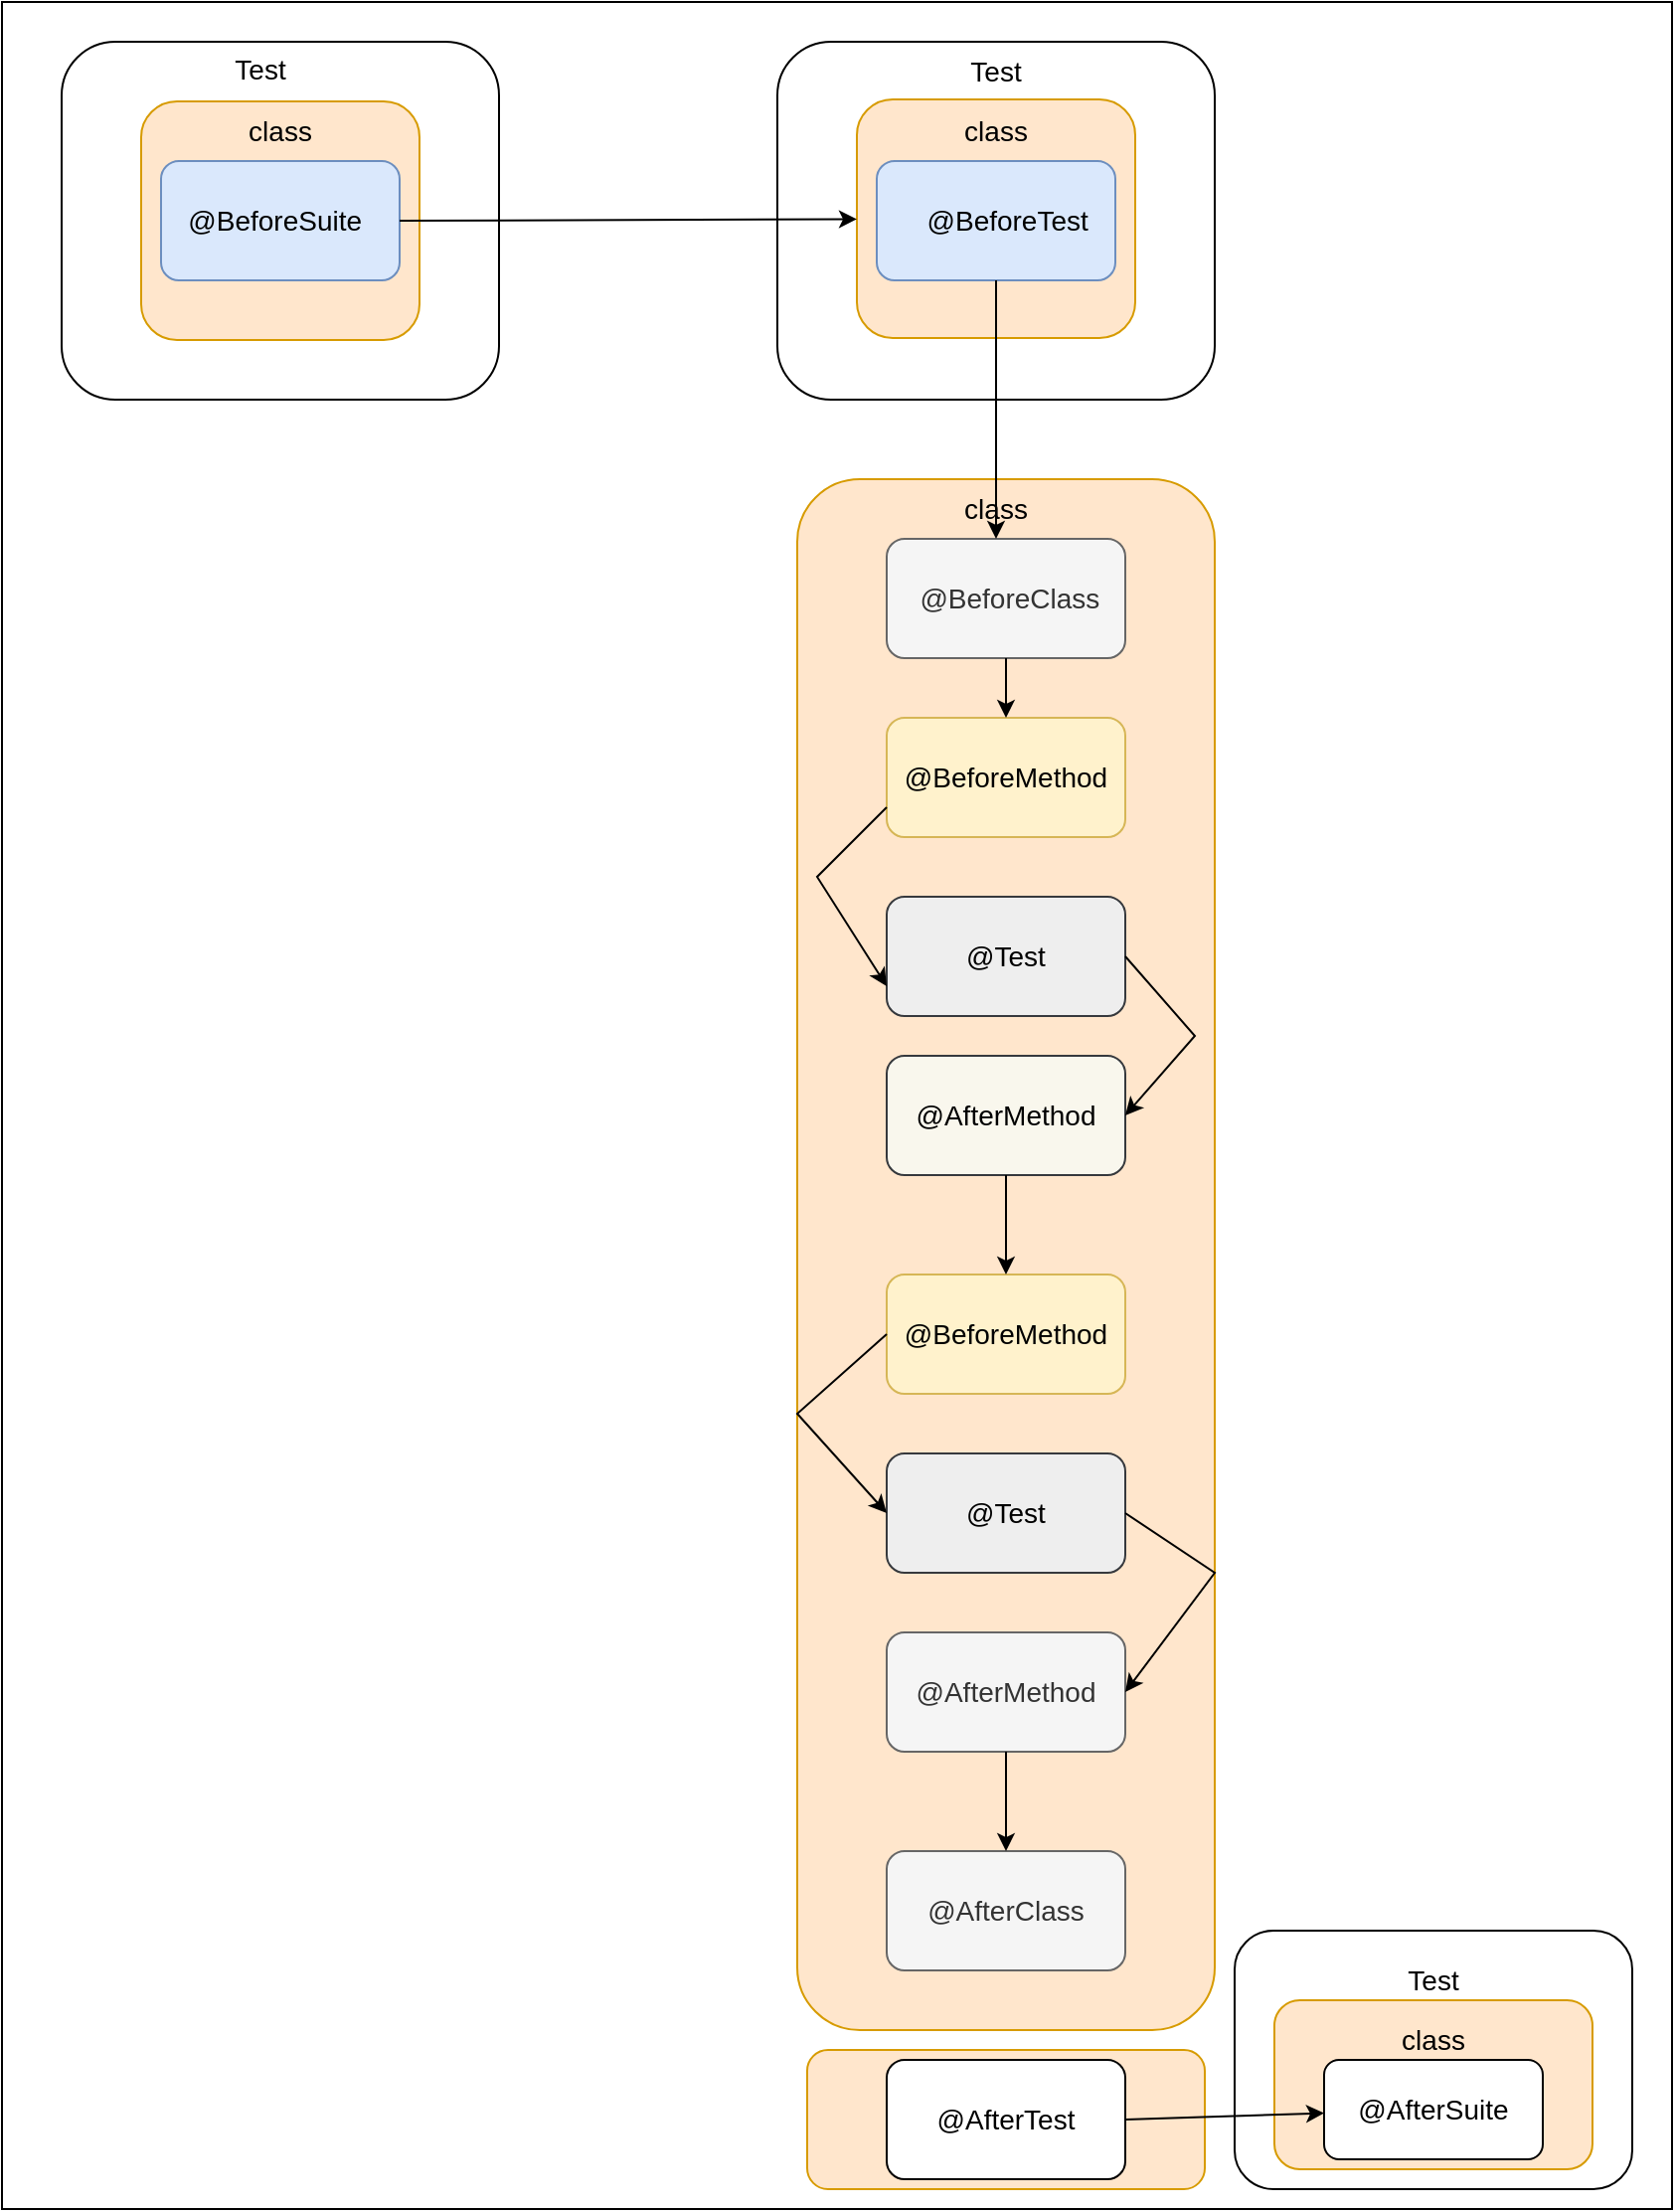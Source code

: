 <mxfile version="15.5.9" type="device"><diagram id="HFtFUpGiRLf5Z-I6gt41" name="Page-1"><mxGraphModel dx="1021" dy="500" grid="1" gridSize="10" guides="1" tooltips="1" connect="1" arrows="1" fold="1" page="1" pageScale="1" pageWidth="827" pageHeight="583" math="0" shadow="0"><root><mxCell id="0"/><mxCell id="1" parent="0"/><mxCell id="j7Js6PnEHaOtvyIi92qA-1" value="z" style="rounded=0;whiteSpace=wrap;html=1;" vertex="1" parent="1"><mxGeometry x="40" y="40" width="840" height="1110" as="geometry"/></mxCell><mxCell id="j7Js6PnEHaOtvyIi92qA-2" value="" style="rounded=1;whiteSpace=wrap;html=1;align=left;" vertex="1" parent="1"><mxGeometry x="70" y="60" width="220" height="180" as="geometry"/></mxCell><mxCell id="j7Js6PnEHaOtvyIi92qA-5" value="&lt;div style=&quot;text-align: justify&quot;&gt;&lt;/div&gt;" style="rounded=1;whiteSpace=wrap;html=1;fontSize=12;align=left;fillColor=#ffe6cc;strokeColor=#d79b00;" vertex="1" parent="1"><mxGeometry x="110" y="90" width="140" height="120" as="geometry"/></mxCell><mxCell id="j7Js6PnEHaOtvyIi92qA-6" value="&lt;h2 style=&quot;font-size: 14px&quot;&gt;&lt;span style=&quot;font-weight: normal&quot;&gt;&amp;nbsp; &amp;nbsp;@BeforeSuite&lt;/span&gt;&lt;/h2&gt;" style="rounded=1;whiteSpace=wrap;html=1;fontSize=12;align=left;fillColor=#dae8fc;strokeColor=#6c8ebf;" vertex="1" parent="1"><mxGeometry x="120" y="120" width="120" height="60" as="geometry"/></mxCell><mxCell id="j7Js6PnEHaOtvyIi92qA-7" value="class" style="text;html=1;strokeColor=none;fillColor=none;align=center;verticalAlign=middle;whiteSpace=wrap;rounded=0;fontSize=14;" vertex="1" parent="1"><mxGeometry x="150" y="90" width="60" height="30" as="geometry"/></mxCell><mxCell id="j7Js6PnEHaOtvyIi92qA-8" value="Test" style="text;html=1;strokeColor=none;fillColor=none;align=center;verticalAlign=middle;whiteSpace=wrap;rounded=0;fontSize=14;" vertex="1" parent="1"><mxGeometry x="140" y="59" width="60" height="30" as="geometry"/></mxCell><mxCell id="j7Js6PnEHaOtvyIi92qA-11" value="" style="rounded=1;whiteSpace=wrap;html=1;align=left;" vertex="1" parent="1"><mxGeometry x="430" y="60" width="220" height="180" as="geometry"/></mxCell><mxCell id="j7Js6PnEHaOtvyIi92qA-12" value="&lt;div style=&quot;text-align: justify&quot;&gt;&lt;/div&gt;" style="rounded=1;whiteSpace=wrap;html=1;fontSize=12;align=left;fillColor=#ffe6cc;strokeColor=#d79b00;" vertex="1" parent="1"><mxGeometry x="470" y="89" width="140" height="120" as="geometry"/></mxCell><mxCell id="j7Js6PnEHaOtvyIi92qA-13" value="&lt;h2 style=&quot;font-size: 14px&quot;&gt;&lt;span style=&quot;font-weight: normal&quot;&gt;&amp;nbsp; &amp;nbsp;@BeforeTest&lt;/span&gt;&lt;/h2&gt;" style="rounded=1;whiteSpace=wrap;html=1;fontSize=12;align=center;fillColor=#dae8fc;strokeColor=#6c8ebf;" vertex="1" parent="1"><mxGeometry x="480" y="120" width="120" height="60" as="geometry"/></mxCell><mxCell id="j7Js6PnEHaOtvyIi92qA-14" value="class" style="text;html=1;strokeColor=none;fillColor=none;align=center;verticalAlign=middle;whiteSpace=wrap;rounded=0;fontSize=14;" vertex="1" parent="1"><mxGeometry x="510" y="90" width="60" height="30" as="geometry"/></mxCell><mxCell id="j7Js6PnEHaOtvyIi92qA-15" value="Test" style="text;html=1;strokeColor=none;fillColor=none;align=center;verticalAlign=middle;whiteSpace=wrap;rounded=0;fontSize=14;" vertex="1" parent="1"><mxGeometry x="510" y="60" width="60" height="30" as="geometry"/></mxCell><mxCell id="j7Js6PnEHaOtvyIi92qA-18" value="" style="rounded=1;whiteSpace=wrap;html=1;fontSize=14;align=left;fillColor=#ffe6cc;strokeColor=#d79b00;" vertex="1" parent="1"><mxGeometry x="440" y="280" width="210" height="780" as="geometry"/></mxCell><mxCell id="j7Js6PnEHaOtvyIi92qA-19" value="&amp;nbsp;@BeforeClass" style="rounded=1;whiteSpace=wrap;html=1;fontSize=14;align=center;fillColor=#f5f5f5;fontColor=#333333;strokeColor=#666666;" vertex="1" parent="1"><mxGeometry x="485" y="310" width="120" height="60" as="geometry"/></mxCell><mxCell id="j7Js6PnEHaOtvyIi92qA-20" value="@BeforeMethod" style="rounded=1;whiteSpace=wrap;html=1;fontSize=14;align=center;fillColor=#fff2cc;strokeColor=#d6b656;" vertex="1" parent="1"><mxGeometry x="485" y="400" width="120" height="60" as="geometry"/></mxCell><mxCell id="j7Js6PnEHaOtvyIi92qA-22" value="@Test" style="rounded=1;whiteSpace=wrap;html=1;fontSize=14;align=center;fillColor=#eeeeee;strokeColor=#36393d;" vertex="1" parent="1"><mxGeometry x="485" y="490" width="120" height="60" as="geometry"/></mxCell><mxCell id="j7Js6PnEHaOtvyIi92qA-24" value="@BeforeMethod" style="rounded=1;whiteSpace=wrap;html=1;fontSize=14;align=center;fillColor=#fff2cc;strokeColor=#d6b656;" vertex="1" parent="1"><mxGeometry x="485" y="680" width="120" height="60" as="geometry"/></mxCell><mxCell id="j7Js6PnEHaOtvyIi92qA-26" value="@Test" style="rounded=1;whiteSpace=wrap;html=1;fontSize=14;align=center;fillColor=#eeeeee;strokeColor=#36393d;" vertex="1" parent="1"><mxGeometry x="485" y="770" width="120" height="60" as="geometry"/></mxCell><mxCell id="j7Js6PnEHaOtvyIi92qA-27" value="@AfterMethod" style="rounded=1;whiteSpace=wrap;html=1;fontSize=14;align=center;fillColor=#f5f5f5;strokeColor=#666666;fontColor=#333333;" vertex="1" parent="1"><mxGeometry x="485" y="860" width="120" height="60" as="geometry"/></mxCell><mxCell id="j7Js6PnEHaOtvyIi92qA-28" value="@AfterClass" style="rounded=1;whiteSpace=wrap;html=1;fontSize=14;align=center;fillColor=#f5f5f5;fontColor=#333333;strokeColor=#666666;" vertex="1" parent="1"><mxGeometry x="485" y="970" width="120" height="60" as="geometry"/></mxCell><mxCell id="j7Js6PnEHaOtvyIi92qA-30" value="@AfterMethod" style="rounded=1;whiteSpace=wrap;html=1;fontSize=14;align=center;fillColor=#f9f7ed;strokeColor=#36393d;" vertex="1" parent="1"><mxGeometry x="485" y="570" width="120" height="60" as="geometry"/></mxCell><mxCell id="j7Js6PnEHaOtvyIi92qA-31" value="class" style="text;html=1;strokeColor=none;fillColor=none;align=center;verticalAlign=middle;whiteSpace=wrap;rounded=0;fontSize=14;" vertex="1" parent="1"><mxGeometry x="510" y="280" width="60" height="30" as="geometry"/></mxCell><mxCell id="j7Js6PnEHaOtvyIi92qA-32" value="" style="endArrow=classic;html=1;rounded=0;fontSize=14;exitX=1;exitY=0.5;exitDx=0;exitDy=0;" edge="1" parent="1" source="j7Js6PnEHaOtvyIi92qA-6" target="j7Js6PnEHaOtvyIi92qA-12"><mxGeometry width="50" height="50" relative="1" as="geometry"><mxPoint x="240" y="170" as="sourcePoint"/><mxPoint x="290" y="120" as="targetPoint"/></mxGeometry></mxCell><mxCell id="j7Js6PnEHaOtvyIi92qA-33" value="" style="endArrow=classic;html=1;rounded=0;fontSize=14;exitX=0.5;exitY=1;exitDx=0;exitDy=0;" edge="1" parent="1" source="j7Js6PnEHaOtvyIi92qA-13"><mxGeometry width="50" height="50" relative="1" as="geometry"><mxPoint x="520" y="220" as="sourcePoint"/><mxPoint x="540" y="310" as="targetPoint"/></mxGeometry></mxCell><mxCell id="j7Js6PnEHaOtvyIi92qA-36" value="" style="endArrow=classic;html=1;rounded=0;fontSize=14;exitX=0.5;exitY=1;exitDx=0;exitDy=0;" edge="1" parent="1" source="j7Js6PnEHaOtvyIi92qA-19" target="j7Js6PnEHaOtvyIi92qA-20"><mxGeometry width="50" height="50" relative="1" as="geometry"><mxPoint x="520" y="400" as="sourcePoint"/><mxPoint x="570" y="350" as="targetPoint"/></mxGeometry></mxCell><mxCell id="j7Js6PnEHaOtvyIi92qA-42" value="" style="endArrow=classic;html=1;rounded=0;fontSize=14;exitX=0;exitY=0.75;exitDx=0;exitDy=0;entryX=0;entryY=0.75;entryDx=0;entryDy=0;" edge="1" parent="1" source="j7Js6PnEHaOtvyIi92qA-20" target="j7Js6PnEHaOtvyIi92qA-22"><mxGeometry width="50" height="50" relative="1" as="geometry"><mxPoint x="450" y="450" as="sourcePoint"/><mxPoint x="500" y="400" as="targetPoint"/><Array as="points"><mxPoint x="450" y="480"/></Array></mxGeometry></mxCell><mxCell id="j7Js6PnEHaOtvyIi92qA-43" value="" style="endArrow=classic;html=1;rounded=0;fontSize=14;exitX=1;exitY=0.5;exitDx=0;exitDy=0;entryX=1;entryY=0.5;entryDx=0;entryDy=0;" edge="1" parent="1" source="j7Js6PnEHaOtvyIi92qA-22" target="j7Js6PnEHaOtvyIi92qA-30"><mxGeometry width="50" height="50" relative="1" as="geometry"><mxPoint x="600" y="560" as="sourcePoint"/><mxPoint x="650" y="510" as="targetPoint"/><Array as="points"><mxPoint x="640" y="560"/></Array></mxGeometry></mxCell><mxCell id="j7Js6PnEHaOtvyIi92qA-44" value="" style="endArrow=classic;html=1;rounded=0;fontSize=14;exitX=0.5;exitY=1;exitDx=0;exitDy=0;entryX=0.5;entryY=0;entryDx=0;entryDy=0;" edge="1" parent="1" source="j7Js6PnEHaOtvyIi92qA-30" target="j7Js6PnEHaOtvyIi92qA-24"><mxGeometry width="50" height="50" relative="1" as="geometry"><mxPoint x="520" y="670" as="sourcePoint"/><mxPoint x="570" y="620" as="targetPoint"/></mxGeometry></mxCell><mxCell id="j7Js6PnEHaOtvyIi92qA-47" value="" style="endArrow=classic;html=1;rounded=0;fontSize=14;exitX=0;exitY=0.5;exitDx=0;exitDy=0;entryX=0;entryY=0.5;entryDx=0;entryDy=0;" edge="1" parent="1" source="j7Js6PnEHaOtvyIi92qA-24" target="j7Js6PnEHaOtvyIi92qA-26"><mxGeometry width="50" height="50" relative="1" as="geometry"><mxPoint x="480" y="760" as="sourcePoint"/><mxPoint x="530" y="710" as="targetPoint"/><Array as="points"><mxPoint x="440" y="750"/></Array></mxGeometry></mxCell><mxCell id="j7Js6PnEHaOtvyIi92qA-48" value="" style="endArrow=classic;html=1;rounded=0;fontSize=14;entryX=1;entryY=0.5;entryDx=0;entryDy=0;exitX=1;exitY=0.5;exitDx=0;exitDy=0;" edge="1" parent="1" source="j7Js6PnEHaOtvyIi92qA-26" target="j7Js6PnEHaOtvyIi92qA-27"><mxGeometry width="50" height="50" relative="1" as="geometry"><mxPoint x="600" y="830" as="sourcePoint"/><mxPoint x="650" y="780" as="targetPoint"/><Array as="points"><mxPoint x="650" y="830"/></Array></mxGeometry></mxCell><mxCell id="j7Js6PnEHaOtvyIi92qA-51" value="" style="endArrow=classic;html=1;rounded=0;fontSize=14;exitX=0.5;exitY=1;exitDx=0;exitDy=0;entryX=0.5;entryY=0;entryDx=0;entryDy=0;" edge="1" parent="1" source="j7Js6PnEHaOtvyIi92qA-27" target="j7Js6PnEHaOtvyIi92qA-28"><mxGeometry width="50" height="50" relative="1" as="geometry"><mxPoint x="510" y="950" as="sourcePoint"/><mxPoint x="545" y="930" as="targetPoint"/></mxGeometry></mxCell><mxCell id="j7Js6PnEHaOtvyIi92qA-52" value="" style="rounded=1;whiteSpace=wrap;html=1;fontSize=14;align=center;fillColor=#ffe6cc;strokeColor=#d79b00;" vertex="1" parent="1"><mxGeometry x="445" y="1070" width="200" height="70" as="geometry"/></mxCell><mxCell id="j7Js6PnEHaOtvyIi92qA-54" value="@AfterTest" style="rounded=1;whiteSpace=wrap;html=1;fontSize=14;align=center;" vertex="1" parent="1"><mxGeometry x="485" y="1075" width="120" height="60" as="geometry"/></mxCell><mxCell id="j7Js6PnEHaOtvyIi92qA-55" value="" style="rounded=1;whiteSpace=wrap;html=1;fontSize=14;align=left;" vertex="1" parent="1"><mxGeometry x="660" y="1010" width="200" height="130" as="geometry"/></mxCell><mxCell id="j7Js6PnEHaOtvyIi92qA-56" value="Test" style="text;html=1;strokeColor=none;fillColor=none;align=center;verticalAlign=middle;whiteSpace=wrap;rounded=0;fontSize=14;" vertex="1" parent="1"><mxGeometry x="730" y="1020" width="60" height="30" as="geometry"/></mxCell><mxCell id="j7Js6PnEHaOtvyIi92qA-58" value="" style="rounded=1;whiteSpace=wrap;html=1;fontSize=14;align=left;fillColor=#ffe6cc;strokeColor=#d79b00;" vertex="1" parent="1"><mxGeometry x="680" y="1045" width="160" height="85" as="geometry"/></mxCell><mxCell id="j7Js6PnEHaOtvyIi92qA-59" value="class" style="text;html=1;strokeColor=none;fillColor=none;align=center;verticalAlign=middle;whiteSpace=wrap;rounded=0;fontSize=14;" vertex="1" parent="1"><mxGeometry x="730" y="1050" width="60" height="30" as="geometry"/></mxCell><mxCell id="j7Js6PnEHaOtvyIi92qA-60" value="@AfterSuite" style="rounded=1;whiteSpace=wrap;html=1;fontSize=14;align=center;" vertex="1" parent="1"><mxGeometry x="705" y="1075" width="110" height="50" as="geometry"/></mxCell><mxCell id="j7Js6PnEHaOtvyIi92qA-61" value="" style="endArrow=classic;html=1;rounded=0;fontSize=14;exitX=1;exitY=0.5;exitDx=0;exitDy=0;" edge="1" parent="1" source="j7Js6PnEHaOtvyIi92qA-54" target="j7Js6PnEHaOtvyIi92qA-60"><mxGeometry width="50" height="50" relative="1" as="geometry"><mxPoint x="600" y="1130" as="sourcePoint"/><mxPoint x="650" y="1080" as="targetPoint"/></mxGeometry></mxCell></root></mxGraphModel></diagram></mxfile>
